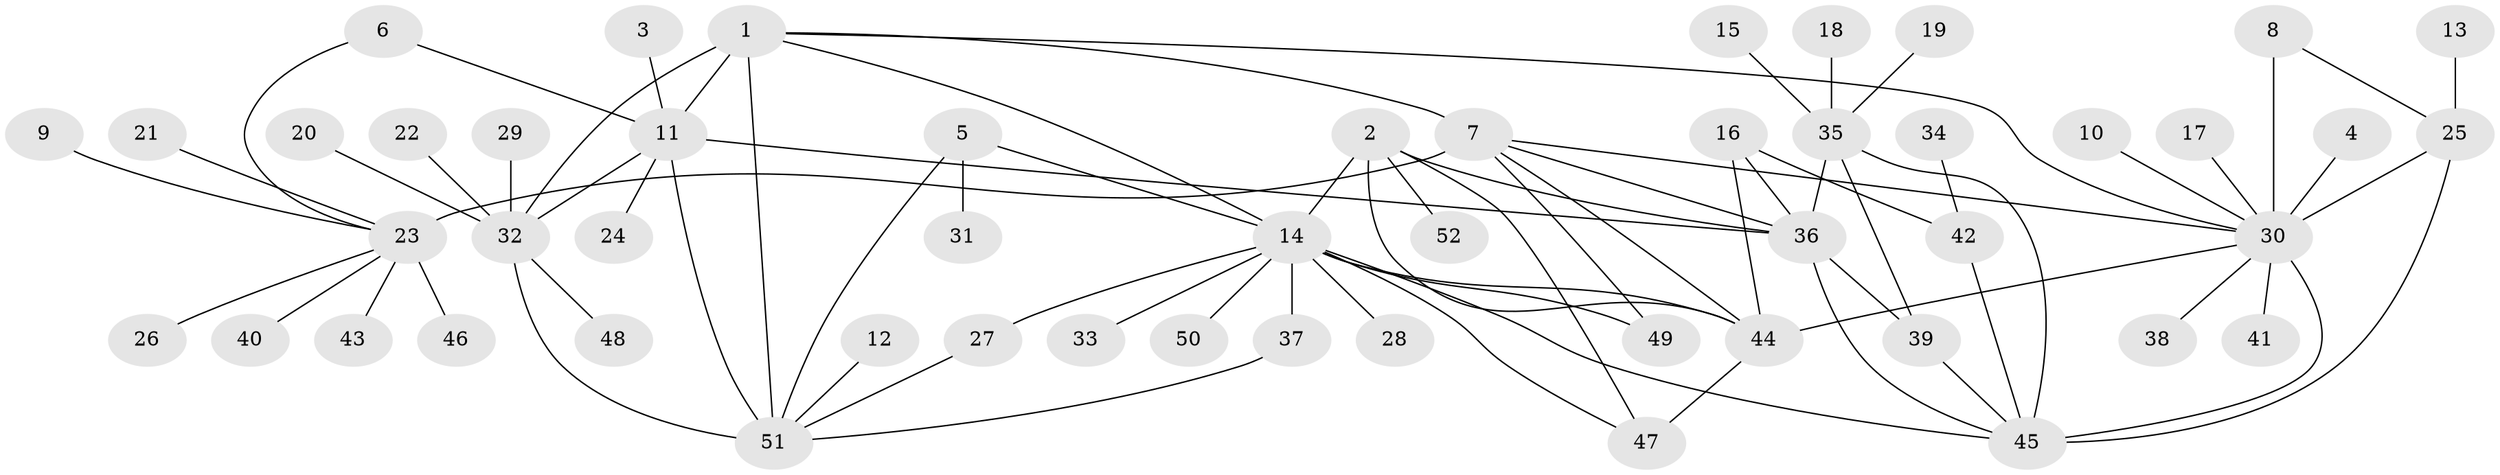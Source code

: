 // original degree distribution, {9: 0.028846153846153848, 5: 0.038461538461538464, 4: 0.028846153846153848, 8: 0.019230769230769232, 6: 0.04807692307692308, 10: 0.038461538461538464, 7: 0.028846153846153848, 11: 0.009615384615384616, 15: 0.009615384615384616, 1: 0.5480769230769231, 2: 0.15384615384615385, 3: 0.04807692307692308}
// Generated by graph-tools (version 1.1) at 2025/02/03/09/25 03:02:51]
// undirected, 52 vertices, 76 edges
graph export_dot {
graph [start="1"]
  node [color=gray90,style=filled];
  1;
  2;
  3;
  4;
  5;
  6;
  7;
  8;
  9;
  10;
  11;
  12;
  13;
  14;
  15;
  16;
  17;
  18;
  19;
  20;
  21;
  22;
  23;
  24;
  25;
  26;
  27;
  28;
  29;
  30;
  31;
  32;
  33;
  34;
  35;
  36;
  37;
  38;
  39;
  40;
  41;
  42;
  43;
  44;
  45;
  46;
  47;
  48;
  49;
  50;
  51;
  52;
  1 -- 7 [weight=1.0];
  1 -- 11 [weight=2.0];
  1 -- 14 [weight=1.0];
  1 -- 30 [weight=1.0];
  1 -- 32 [weight=2.0];
  1 -- 51 [weight=2.0];
  2 -- 14 [weight=1.0];
  2 -- 36 [weight=1.0];
  2 -- 44 [weight=2.0];
  2 -- 47 [weight=1.0];
  2 -- 52 [weight=1.0];
  3 -- 11 [weight=1.0];
  4 -- 30 [weight=1.0];
  5 -- 14 [weight=1.0];
  5 -- 31 [weight=1.0];
  5 -- 51 [weight=1.0];
  6 -- 11 [weight=1.0];
  6 -- 23 [weight=1.0];
  7 -- 23 [weight=6.0];
  7 -- 30 [weight=1.0];
  7 -- 36 [weight=1.0];
  7 -- 44 [weight=1.0];
  7 -- 49 [weight=1.0];
  8 -- 25 [weight=2.0];
  8 -- 30 [weight=4.0];
  9 -- 23 [weight=1.0];
  10 -- 30 [weight=1.0];
  11 -- 24 [weight=1.0];
  11 -- 32 [weight=1.0];
  11 -- 36 [weight=1.0];
  11 -- 51 [weight=1.0];
  12 -- 51 [weight=1.0];
  13 -- 25 [weight=1.0];
  14 -- 27 [weight=1.0];
  14 -- 28 [weight=1.0];
  14 -- 33 [weight=1.0];
  14 -- 37 [weight=1.0];
  14 -- 44 [weight=2.0];
  14 -- 45 [weight=1.0];
  14 -- 47 [weight=1.0];
  14 -- 49 [weight=1.0];
  14 -- 50 [weight=1.0];
  15 -- 35 [weight=1.0];
  16 -- 36 [weight=1.0];
  16 -- 42 [weight=1.0];
  16 -- 44 [weight=1.0];
  17 -- 30 [weight=1.0];
  18 -- 35 [weight=1.0];
  19 -- 35 [weight=1.0];
  20 -- 32 [weight=1.0];
  21 -- 23 [weight=1.0];
  22 -- 32 [weight=1.0];
  23 -- 26 [weight=1.0];
  23 -- 40 [weight=1.0];
  23 -- 43 [weight=1.0];
  23 -- 46 [weight=1.0];
  25 -- 30 [weight=2.0];
  25 -- 45 [weight=1.0];
  27 -- 51 [weight=1.0];
  29 -- 32 [weight=1.0];
  30 -- 38 [weight=1.0];
  30 -- 41 [weight=1.0];
  30 -- 44 [weight=1.0];
  30 -- 45 [weight=1.0];
  32 -- 48 [weight=1.0];
  32 -- 51 [weight=1.0];
  34 -- 42 [weight=1.0];
  35 -- 36 [weight=2.0];
  35 -- 39 [weight=2.0];
  35 -- 45 [weight=2.0];
  36 -- 39 [weight=1.0];
  36 -- 45 [weight=1.0];
  37 -- 51 [weight=1.0];
  39 -- 45 [weight=1.0];
  42 -- 45 [weight=1.0];
  44 -- 47 [weight=2.0];
}
